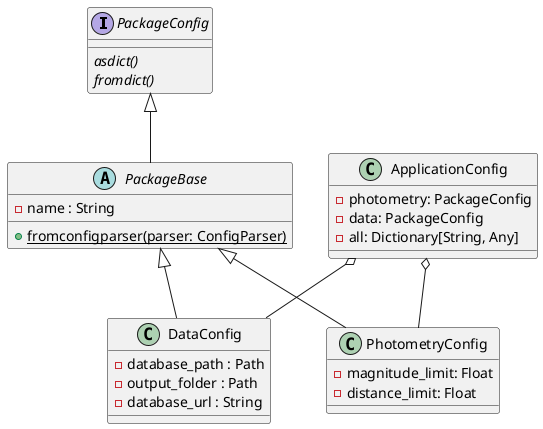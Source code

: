 @startuml
interface PackageConfig {
        {abstract} asdict()
        {abstract} fromdict()
}

abstract class PackageBase {
        -name : String
        {static} +fromconfigparser(parser: ConfigParser)

}
class DataConfig {
        -database_path : Path
        -output_folder : Path
        -database_url : String
}
class PhotometryConfig {
        -magnitude_limit: Float
        -distance_limit: Float
}

class ApplicationConfig {
        -photometry: PackageConfig
        -data: PackageConfig
        -all: Dictionary[String, Any]
}


PackageConfig <|-- PackageBase
PackageBase <|-- DataConfig
PackageBase <|-- PhotometryConfig
ApplicationConfig o-- DataConfig
ApplicationConfig o-- PhotometryConfig

@enduml
